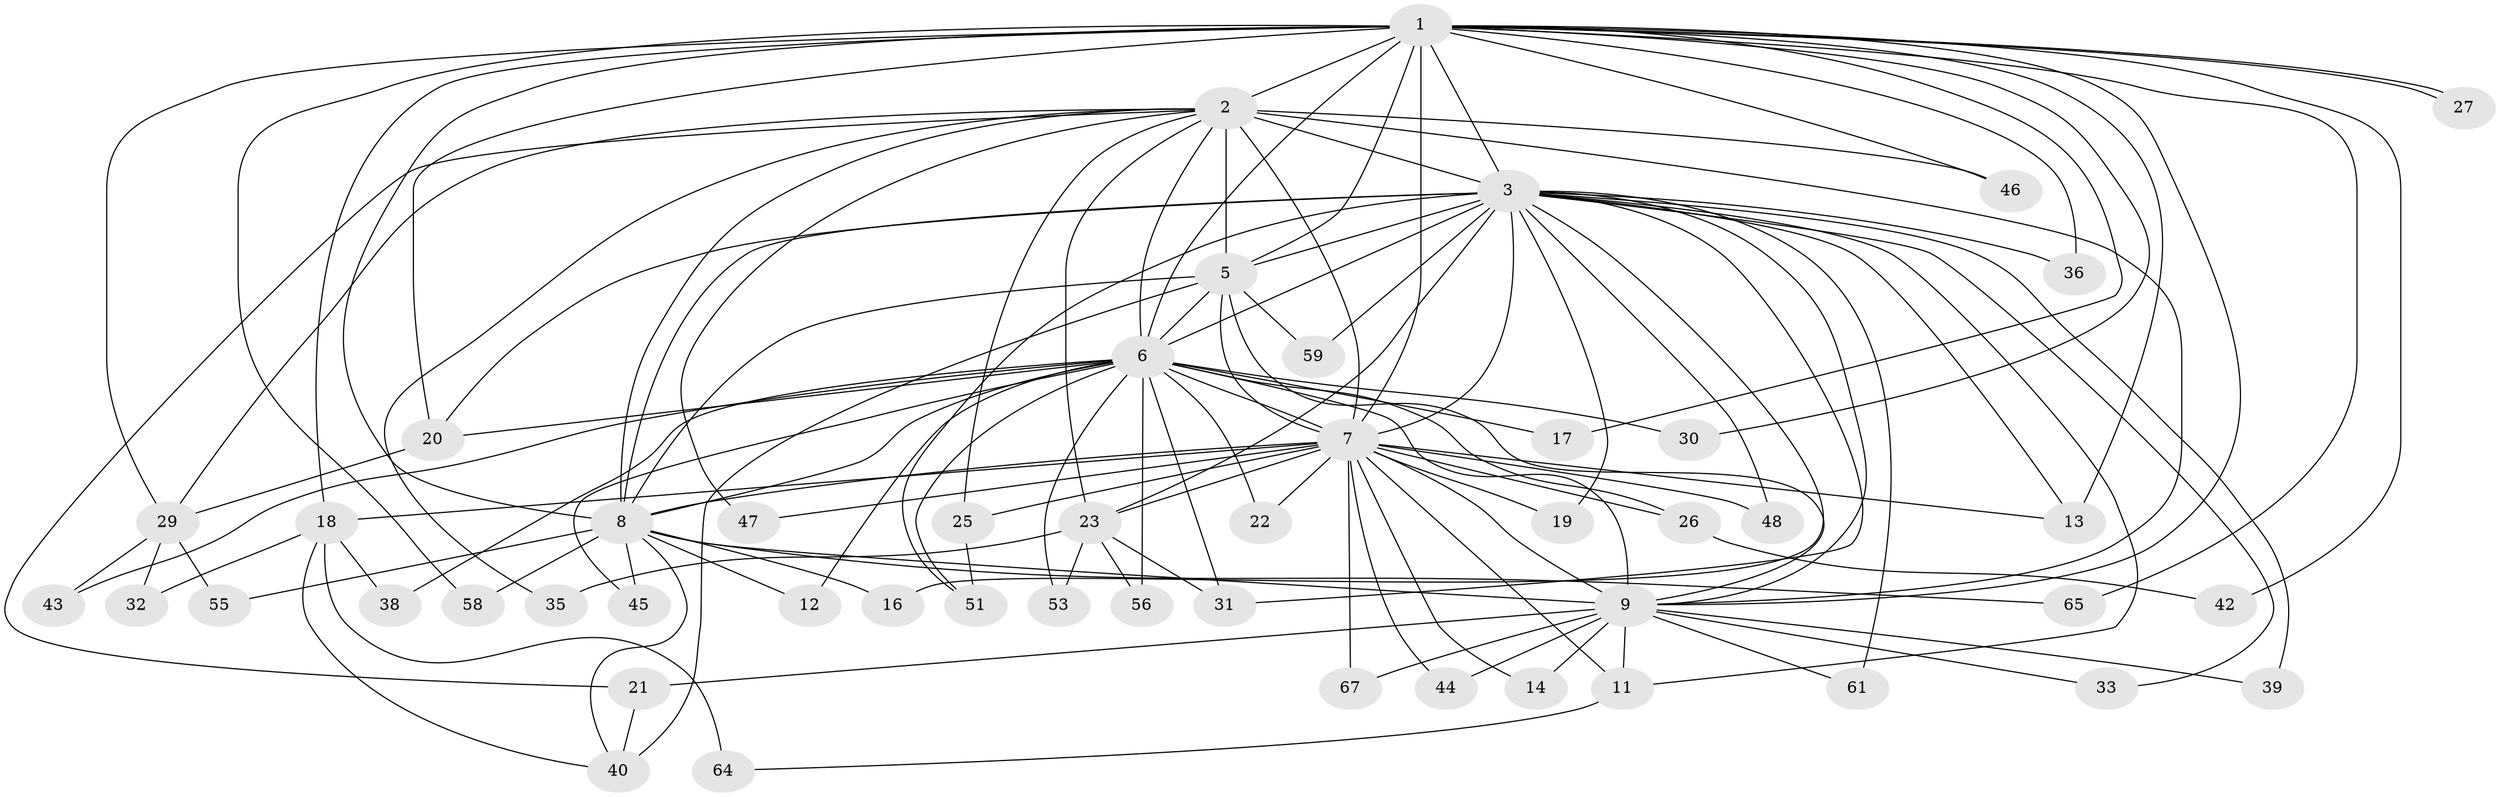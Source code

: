 // Generated by graph-tools (version 1.1) at 2025/23/03/03/25 07:23:39]
// undirected, 50 vertices, 121 edges
graph export_dot {
graph [start="1"]
  node [color=gray90,style=filled];
  1 [super="+4"];
  2 [super="+15"];
  3 [super="+28"];
  5 [super="+60"];
  6 [super="+49"];
  7 [super="+10"];
  8 [super="+24"];
  9 [super="+41"];
  11 [super="+52"];
  12;
  13 [super="+37"];
  14;
  16;
  17;
  18 [super="+62"];
  19;
  20 [super="+34"];
  21 [super="+66"];
  22;
  23 [super="+57"];
  25;
  26;
  27;
  29 [super="+50"];
  30;
  31;
  32;
  33;
  35;
  36;
  38;
  39;
  40 [super="+54"];
  42;
  43;
  44;
  45;
  46;
  47;
  48;
  51 [super="+63"];
  53;
  55;
  56;
  58;
  59;
  61;
  64;
  65;
  67;
  1 -- 2 [weight=2];
  1 -- 3 [weight=2];
  1 -- 5 [weight=2];
  1 -- 6 [weight=2];
  1 -- 7 [weight=4];
  1 -- 8 [weight=2];
  1 -- 9 [weight=2];
  1 -- 13;
  1 -- 27;
  1 -- 27;
  1 -- 30;
  1 -- 65;
  1 -- 17;
  1 -- 18;
  1 -- 20;
  1 -- 29;
  1 -- 36;
  1 -- 42;
  1 -- 46;
  1 -- 58;
  2 -- 3 [weight=2];
  2 -- 5;
  2 -- 6;
  2 -- 7 [weight=2];
  2 -- 8;
  2 -- 9;
  2 -- 23;
  2 -- 25;
  2 -- 35;
  2 -- 21;
  2 -- 46;
  2 -- 47;
  2 -- 29;
  3 -- 5;
  3 -- 6;
  3 -- 7 [weight=2];
  3 -- 8;
  3 -- 9;
  3 -- 11;
  3 -- 13;
  3 -- 16;
  3 -- 19;
  3 -- 20;
  3 -- 31;
  3 -- 33;
  3 -- 36;
  3 -- 39;
  3 -- 48;
  3 -- 51;
  3 -- 59;
  3 -- 61;
  3 -- 23;
  5 -- 6;
  5 -- 7 [weight=2];
  5 -- 8 [weight=2];
  5 -- 9;
  5 -- 40;
  5 -- 59;
  6 -- 7 [weight=2];
  6 -- 8 [weight=2];
  6 -- 9 [weight=2];
  6 -- 12;
  6 -- 17;
  6 -- 22;
  6 -- 26;
  6 -- 30;
  6 -- 38;
  6 -- 43;
  6 -- 45;
  6 -- 51;
  6 -- 53;
  6 -- 56;
  6 -- 31;
  6 -- 20;
  7 -- 8 [weight=2];
  7 -- 9 [weight=2];
  7 -- 19;
  7 -- 23 [weight=2];
  7 -- 26;
  7 -- 67;
  7 -- 44;
  7 -- 14;
  7 -- 47;
  7 -- 48;
  7 -- 18 [weight=2];
  7 -- 22;
  7 -- 25;
  7 -- 11;
  7 -- 13;
  8 -- 9;
  8 -- 12;
  8 -- 16;
  8 -- 40;
  8 -- 45;
  8 -- 58;
  8 -- 65;
  8 -- 55;
  9 -- 11;
  9 -- 14;
  9 -- 21;
  9 -- 33;
  9 -- 39;
  9 -- 44;
  9 -- 61;
  9 -- 67;
  11 -- 64;
  18 -- 32;
  18 -- 38;
  18 -- 64;
  18 -- 40;
  20 -- 29;
  21 -- 40;
  23 -- 31;
  23 -- 35;
  23 -- 53;
  23 -- 56;
  25 -- 51;
  26 -- 42;
  29 -- 32;
  29 -- 43;
  29 -- 55;
}
